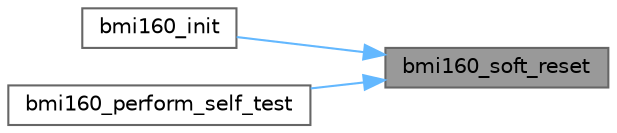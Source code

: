 digraph "bmi160_soft_reset"
{
 // LATEX_PDF_SIZE
  bgcolor="transparent";
  edge [fontname=Helvetica,fontsize=10,labelfontname=Helvetica,labelfontsize=10];
  node [fontname=Helvetica,fontsize=10,shape=box,height=0.2,width=0.4];
  rankdir="RL";
  Node1 [id="Node000001",label="bmi160_soft_reset",height=0.2,width=0.4,color="gray40", fillcolor="grey60", style="filled", fontcolor="black",tooltip="This API resets and restarts the device. All register values are overwritten with default parameters."];
  Node1 -> Node2 [id="edge1_Node000001_Node000002",dir="back",color="steelblue1",style="solid",tooltip=" "];
  Node2 [id="Node000002",label="bmi160_init",height=0.2,width=0.4,color="grey40", fillcolor="white", style="filled",URL="$bmi160_8c.html#a7a2e8b832a4cb12b441cba7371d73f6a",tooltip="This API is the entry point for sensor.It performs the selection of I2C/SPI read mechanism according ..."];
  Node1 -> Node3 [id="edge2_Node000001_Node000003",dir="back",color="steelblue1",style="solid",tooltip=" "];
  Node3 [id="Node000003",label="bmi160_perform_self_test",height=0.2,width=0.4,color="grey40", fillcolor="white", style="filled",URL="$bmi160_8c.html#a6f83dc85a8173886ffe58e381fd9e0b8",tooltip="This is used to perform self test of accel/gyro of the BMI160 sensor."];
}
